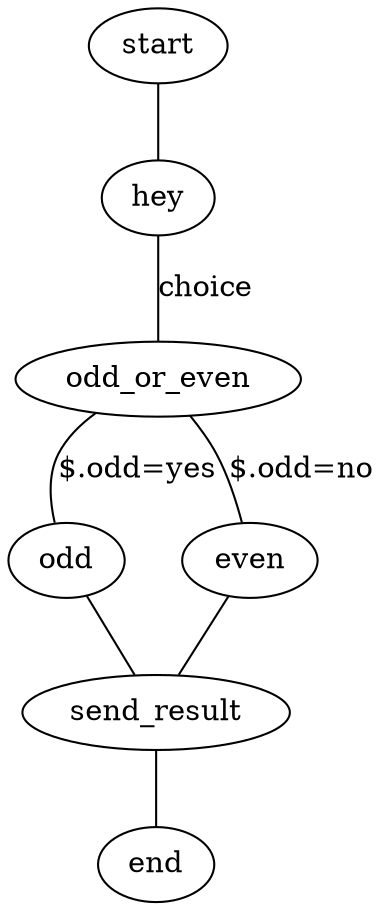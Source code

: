 graph {
    start -- hey ;
    hey -- odd_or_even [label="choice"];
    odd_or_even -- odd [label="$.odd=yes"];
    odd_or_even -- even [label="$.odd=no"];
    odd -- send_result;
    even -- send_result;
    send_result -- end;
}
